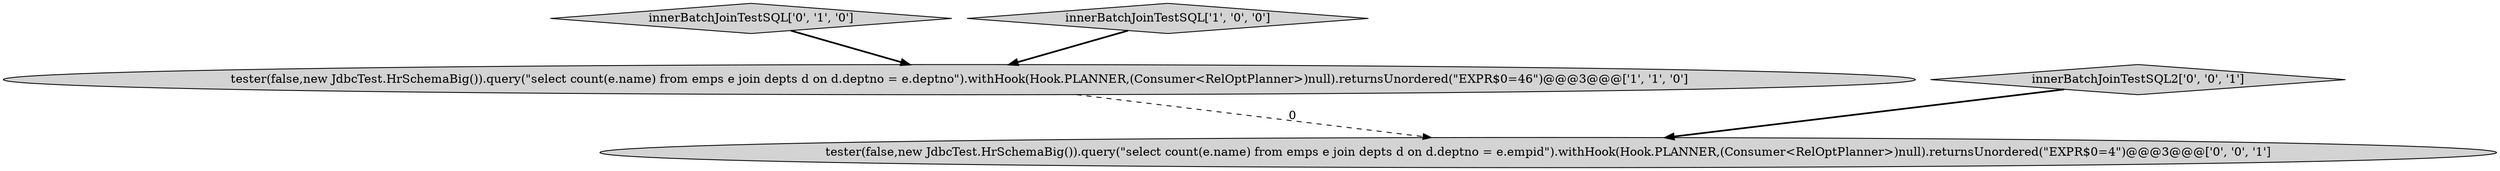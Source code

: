 digraph {
2 [style = filled, label = "innerBatchJoinTestSQL['0', '1', '0']", fillcolor = lightgray, shape = diamond image = "AAA0AAABBB2BBB"];
1 [style = filled, label = "innerBatchJoinTestSQL['1', '0', '0']", fillcolor = lightgray, shape = diamond image = "AAA0AAABBB1BBB"];
3 [style = filled, label = "innerBatchJoinTestSQL2['0', '0', '1']", fillcolor = lightgray, shape = diamond image = "AAA0AAABBB3BBB"];
4 [style = filled, label = "tester(false,new JdbcTest.HrSchemaBig()).query(\"select count(e.name) from emps e join depts d on d.deptno = e.empid\").withHook(Hook.PLANNER,(Consumer<RelOptPlanner>)null).returnsUnordered(\"EXPR$0=4\")@@@3@@@['0', '0', '1']", fillcolor = lightgray, shape = ellipse image = "AAA0AAABBB3BBB"];
0 [style = filled, label = "tester(false,new JdbcTest.HrSchemaBig()).query(\"select count(e.name) from emps e join depts d on d.deptno = e.deptno\").withHook(Hook.PLANNER,(Consumer<RelOptPlanner>)null).returnsUnordered(\"EXPR$0=46\")@@@3@@@['1', '1', '0']", fillcolor = lightgray, shape = ellipse image = "AAA0AAABBB1BBB"];
2->0 [style = bold, label=""];
1->0 [style = bold, label=""];
3->4 [style = bold, label=""];
0->4 [style = dashed, label="0"];
}
